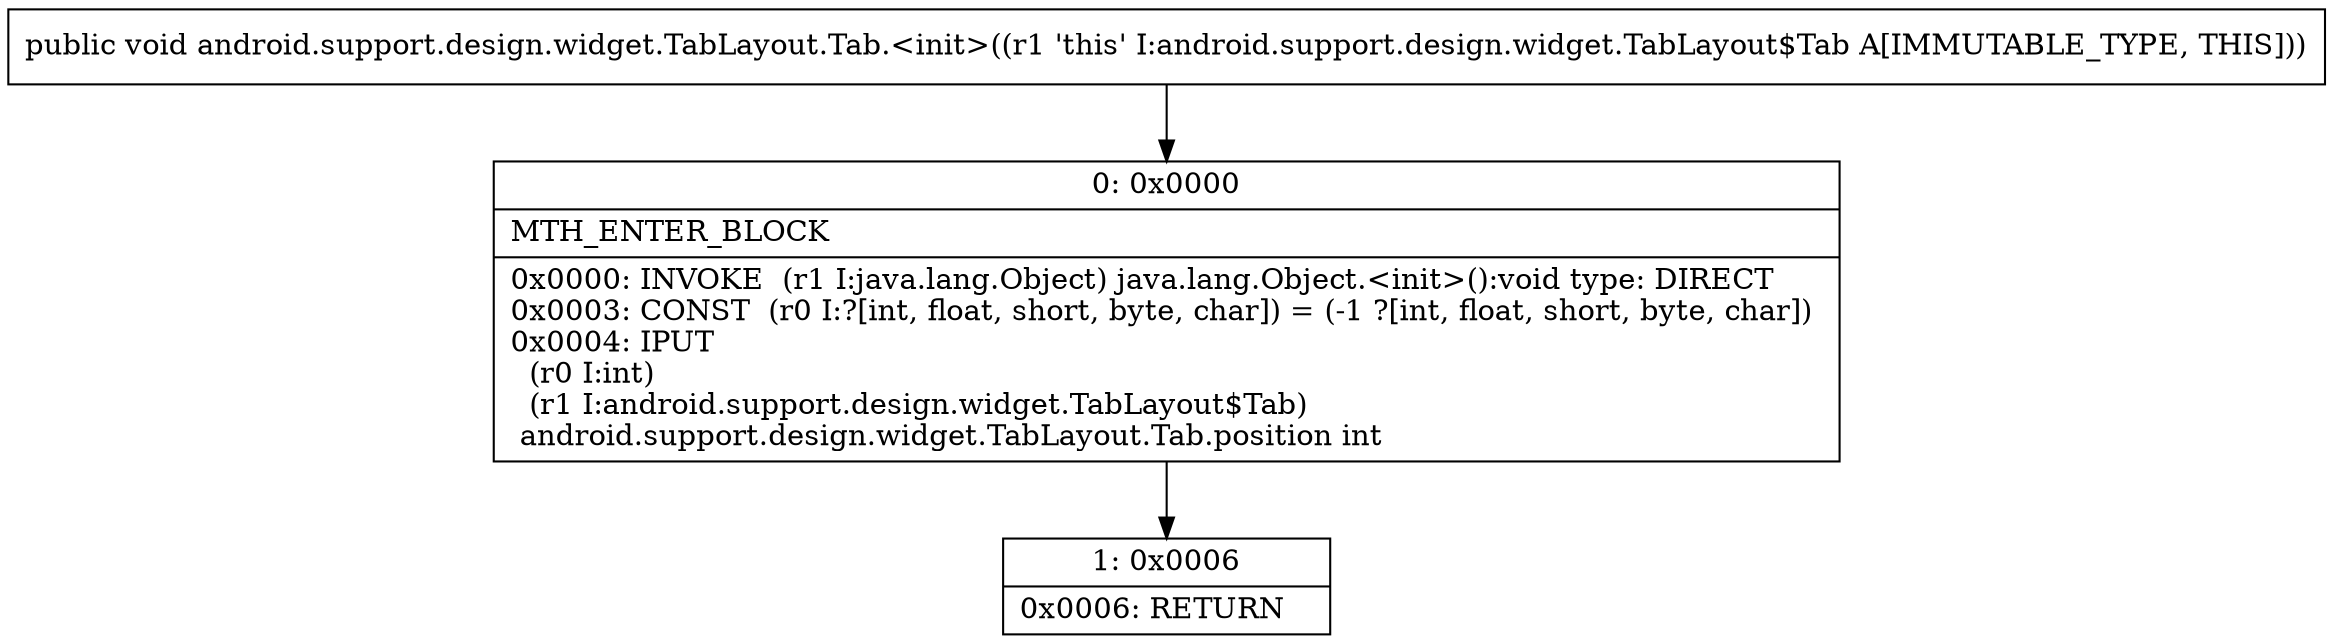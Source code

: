 digraph "CFG forandroid.support.design.widget.TabLayout.Tab.\<init\>()V" {
Node_0 [shape=record,label="{0\:\ 0x0000|MTH_ENTER_BLOCK\l|0x0000: INVOKE  (r1 I:java.lang.Object) java.lang.Object.\<init\>():void type: DIRECT \l0x0003: CONST  (r0 I:?[int, float, short, byte, char]) = (\-1 ?[int, float, short, byte, char]) \l0x0004: IPUT  \l  (r0 I:int)\l  (r1 I:android.support.design.widget.TabLayout$Tab)\l android.support.design.widget.TabLayout.Tab.position int \l}"];
Node_1 [shape=record,label="{1\:\ 0x0006|0x0006: RETURN   \l}"];
MethodNode[shape=record,label="{public void android.support.design.widget.TabLayout.Tab.\<init\>((r1 'this' I:android.support.design.widget.TabLayout$Tab A[IMMUTABLE_TYPE, THIS])) }"];
MethodNode -> Node_0;
Node_0 -> Node_1;
}

